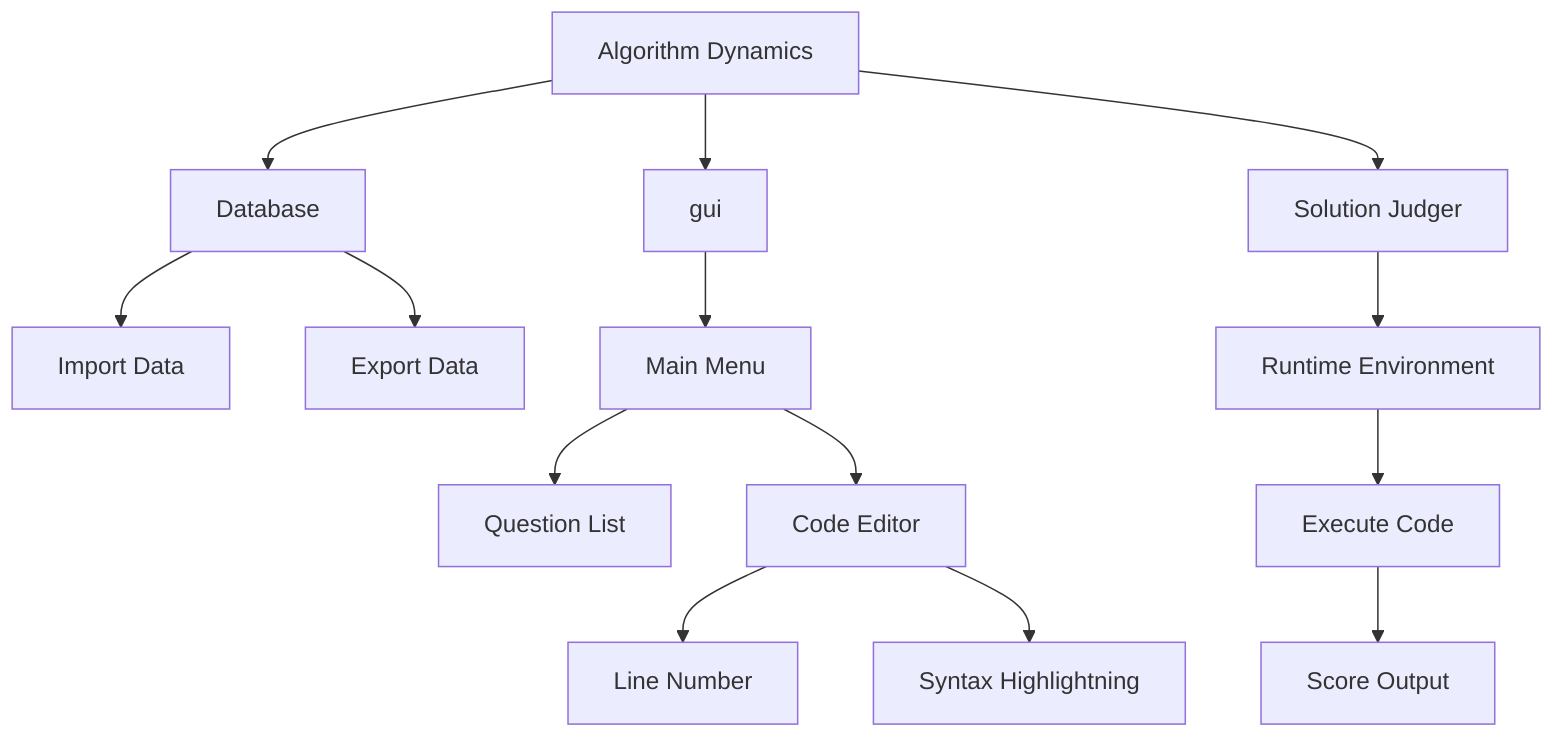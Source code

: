 graph TD
    algorithm_dynamics[Algorithm Dynamics] --> database[Database]
    algorithm_dynamics --> gui[gui]
    algorithm_dynamics --> solution_judger[Solution Judger]
    database --> import_data[Import Data]
    database --> export_data[Export Data]
    gui --> main_menu[Main Menu]
    main_menu --> question_list[Question List]
    main_menu --> code_editor[Code Editor]
    code_editor --> line_number[Line Number]
    code_editor --> syntax_highlightning[Syntax Highlightning]
    solution_judger[Solution Judger] --> runtime_environment[Runtime Environment] --> execute[Execute Code] --> score[Score Output]